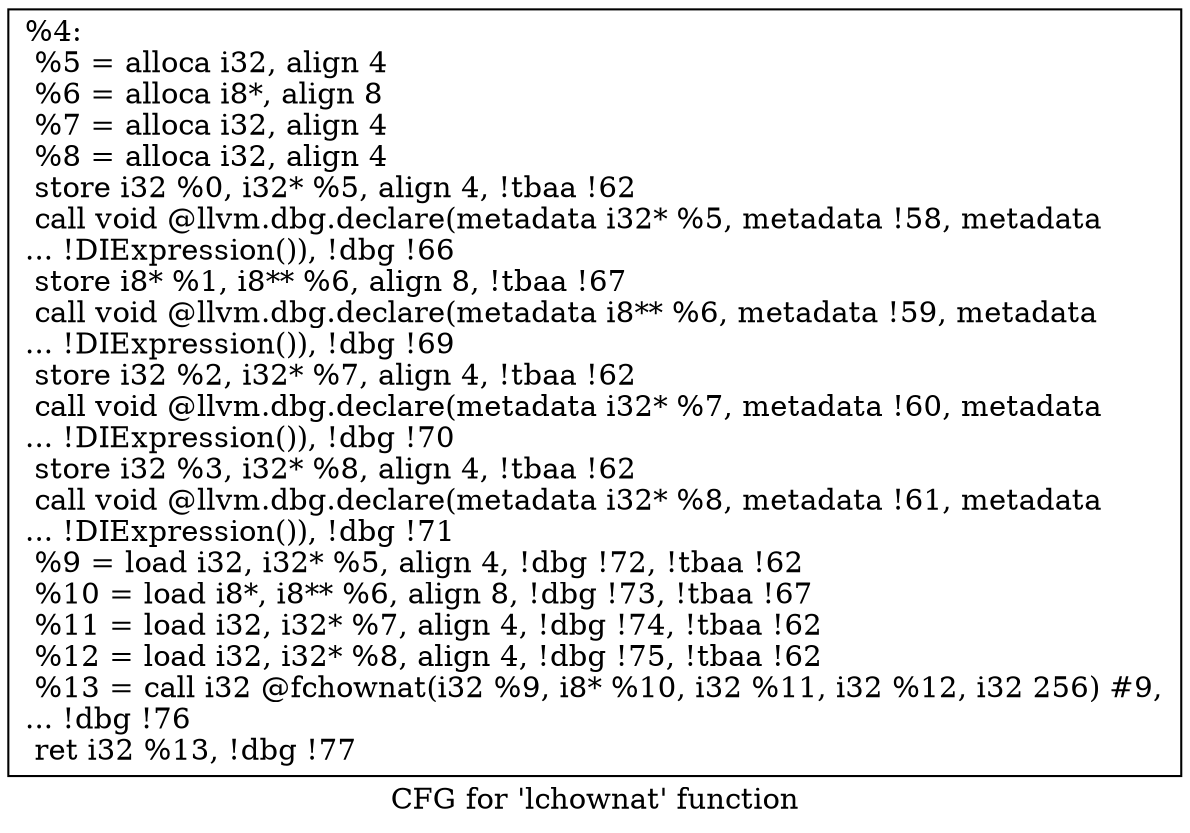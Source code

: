 digraph "CFG for 'lchownat' function" {
	label="CFG for 'lchownat' function";

	Node0x14555b0 [shape=record,label="{%4:\l  %5 = alloca i32, align 4\l  %6 = alloca i8*, align 8\l  %7 = alloca i32, align 4\l  %8 = alloca i32, align 4\l  store i32 %0, i32* %5, align 4, !tbaa !62\l  call void @llvm.dbg.declare(metadata i32* %5, metadata !58, metadata\l... !DIExpression()), !dbg !66\l  store i8* %1, i8** %6, align 8, !tbaa !67\l  call void @llvm.dbg.declare(metadata i8** %6, metadata !59, metadata\l... !DIExpression()), !dbg !69\l  store i32 %2, i32* %7, align 4, !tbaa !62\l  call void @llvm.dbg.declare(metadata i32* %7, metadata !60, metadata\l... !DIExpression()), !dbg !70\l  store i32 %3, i32* %8, align 4, !tbaa !62\l  call void @llvm.dbg.declare(metadata i32* %8, metadata !61, metadata\l... !DIExpression()), !dbg !71\l  %9 = load i32, i32* %5, align 4, !dbg !72, !tbaa !62\l  %10 = load i8*, i8** %6, align 8, !dbg !73, !tbaa !67\l  %11 = load i32, i32* %7, align 4, !dbg !74, !tbaa !62\l  %12 = load i32, i32* %8, align 4, !dbg !75, !tbaa !62\l  %13 = call i32 @fchownat(i32 %9, i8* %10, i32 %11, i32 %12, i32 256) #9,\l... !dbg !76\l  ret i32 %13, !dbg !77\l}"];
}
